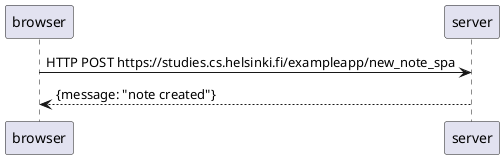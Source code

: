@startuml New note in Single page app diagram

browser->server: HTTP POST https://studies.cs.helsinki.fi/exampleapp/new_note_spa
server-->browser: {message: "note created"}

@enduml